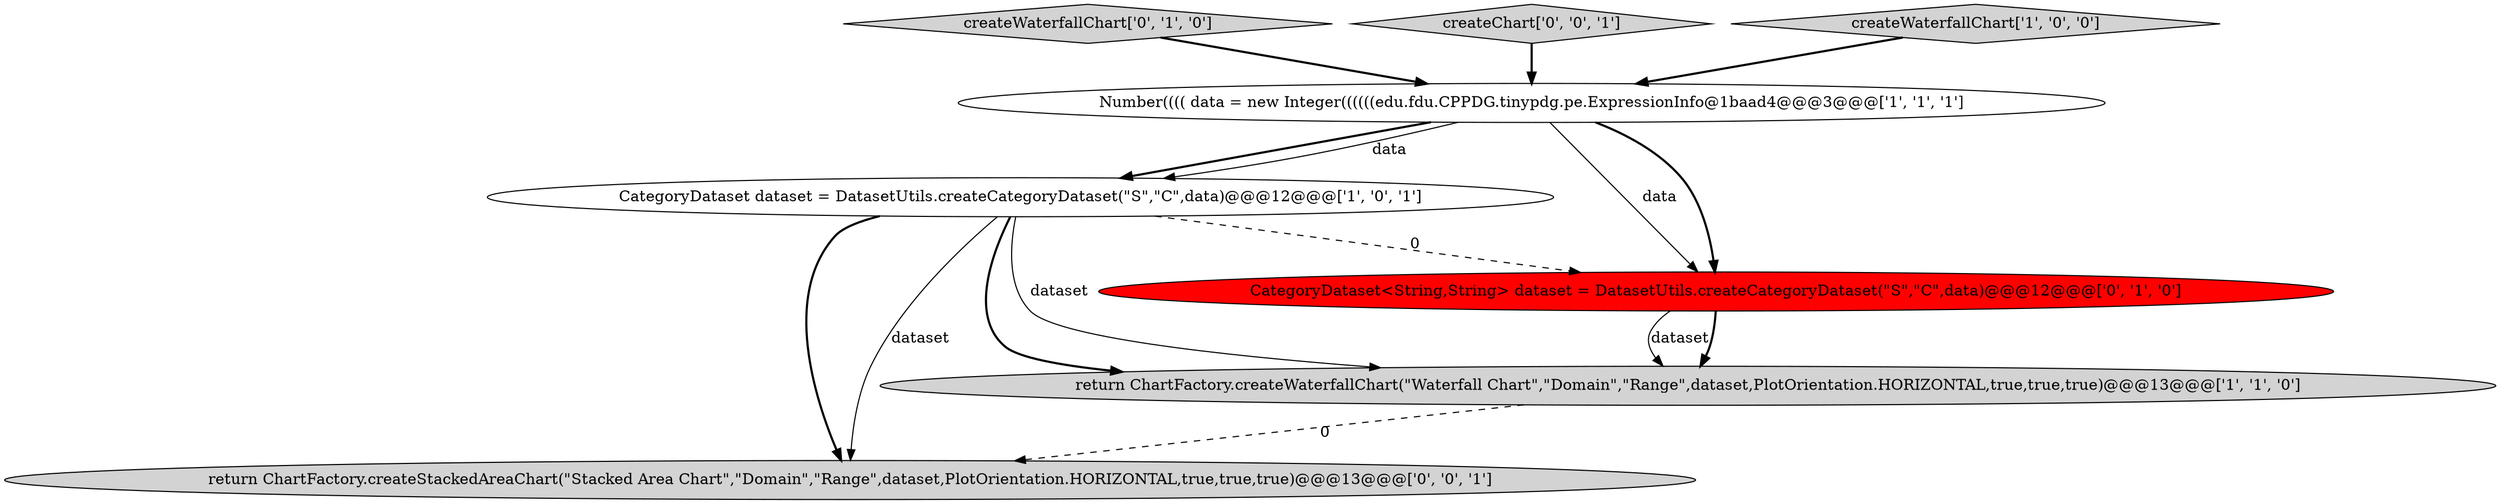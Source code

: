 digraph {
4 [style = filled, label = "createWaterfallChart['0', '1', '0']", fillcolor = lightgray, shape = diamond image = "AAA0AAABBB2BBB"];
6 [style = filled, label = "createChart['0', '0', '1']", fillcolor = lightgray, shape = diamond image = "AAA0AAABBB3BBB"];
3 [style = filled, label = "CategoryDataset dataset = DatasetUtils.createCategoryDataset(\"S\",\"C\",data)@@@12@@@['1', '0', '1']", fillcolor = white, shape = ellipse image = "AAA0AAABBB1BBB"];
7 [style = filled, label = "return ChartFactory.createStackedAreaChart(\"Stacked Area Chart\",\"Domain\",\"Range\",dataset,PlotOrientation.HORIZONTAL,true,true,true)@@@13@@@['0', '0', '1']", fillcolor = lightgray, shape = ellipse image = "AAA0AAABBB3BBB"];
0 [style = filled, label = "Number(((( data = new Integer((((((edu.fdu.CPPDG.tinypdg.pe.ExpressionInfo@1baad4@@@3@@@['1', '1', '1']", fillcolor = white, shape = ellipse image = "AAA0AAABBB1BBB"];
1 [style = filled, label = "return ChartFactory.createWaterfallChart(\"Waterfall Chart\",\"Domain\",\"Range\",dataset,PlotOrientation.HORIZONTAL,true,true,true)@@@13@@@['1', '1', '0']", fillcolor = lightgray, shape = ellipse image = "AAA0AAABBB1BBB"];
5 [style = filled, label = "CategoryDataset<String,String> dataset = DatasetUtils.createCategoryDataset(\"S\",\"C\",data)@@@12@@@['0', '1', '0']", fillcolor = red, shape = ellipse image = "AAA1AAABBB2BBB"];
2 [style = filled, label = "createWaterfallChart['1', '0', '0']", fillcolor = lightgray, shape = diamond image = "AAA0AAABBB1BBB"];
0->3 [style = bold, label=""];
5->1 [style = solid, label="dataset"];
3->5 [style = dashed, label="0"];
5->1 [style = bold, label=""];
0->5 [style = solid, label="data"];
2->0 [style = bold, label=""];
6->0 [style = bold, label=""];
1->7 [style = dashed, label="0"];
3->1 [style = bold, label=""];
3->7 [style = bold, label=""];
0->3 [style = solid, label="data"];
3->1 [style = solid, label="dataset"];
4->0 [style = bold, label=""];
0->5 [style = bold, label=""];
3->7 [style = solid, label="dataset"];
}
